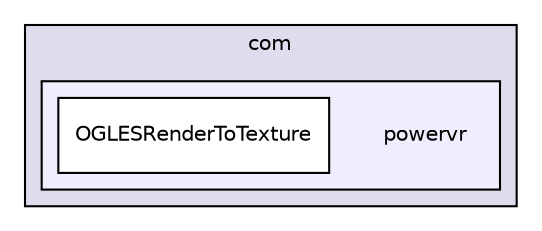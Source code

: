 digraph "PVR/SDK_3.4/Examples/Intermediate/RenderToTexture/OGLES/Build/Android/src/com/powervr" {
  compound=true
  node [ fontsize="10", fontname="Helvetica"];
  edge [ labelfontsize="10", labelfontname="Helvetica"];
  subgraph clusterdir_99a8f5aac11eb6a4e32cc82830be68cc {
    graph [ bgcolor="#ddddee", pencolor="black", label="com" fontname="Helvetica", fontsize="10", URL="dir_99a8f5aac11eb6a4e32cc82830be68cc.html"]
  subgraph clusterdir_bc5970cdbfb4983b2660e927ffb6b624 {
    graph [ bgcolor="#eeeeff", pencolor="black", label="" URL="dir_bc5970cdbfb4983b2660e927ffb6b624.html"];
    dir_bc5970cdbfb4983b2660e927ffb6b624 [shape=plaintext label="powervr"];
    dir_f57f6887c79925d936a089b841b6eb7e [shape=box label="OGLESRenderToTexture" color="black" fillcolor="white" style="filled" URL="dir_f57f6887c79925d936a089b841b6eb7e.html"];
  }
  }
}
